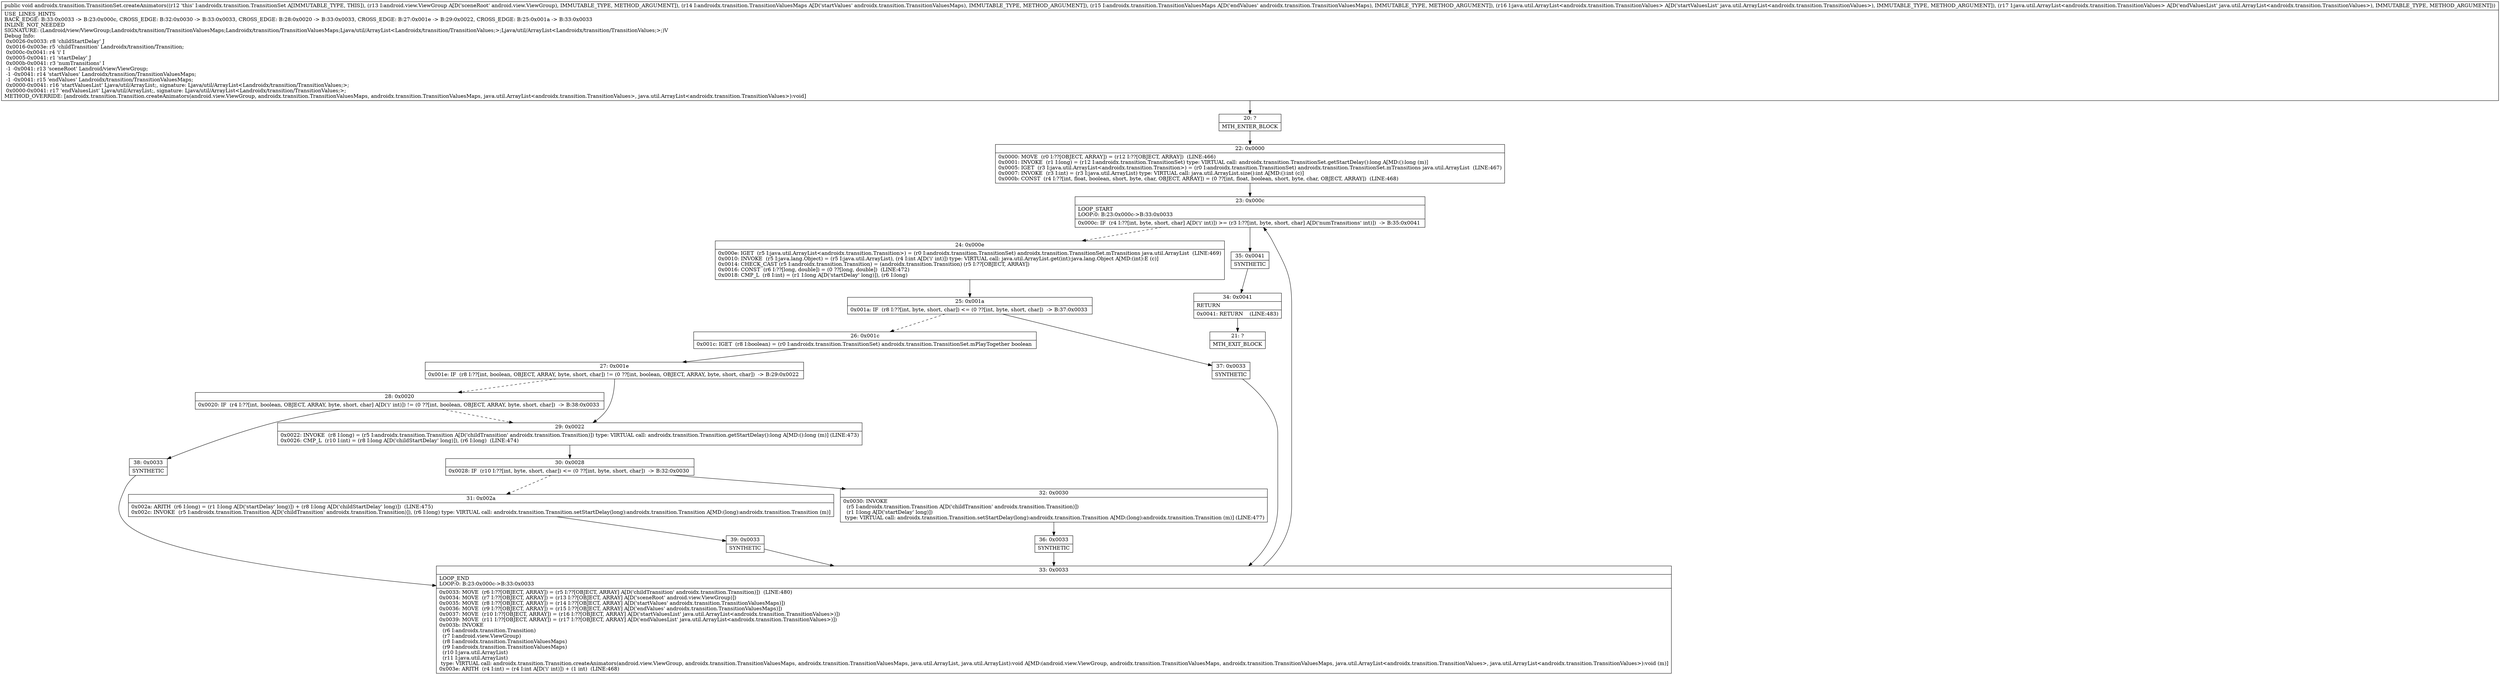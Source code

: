 digraph "CFG forandroidx.transition.TransitionSet.createAnimators(Landroid\/view\/ViewGroup;Landroidx\/transition\/TransitionValuesMaps;Landroidx\/transition\/TransitionValuesMaps;Ljava\/util\/ArrayList;Ljava\/util\/ArrayList;)V" {
Node_20 [shape=record,label="{20\:\ ?|MTH_ENTER_BLOCK\l}"];
Node_22 [shape=record,label="{22\:\ 0x0000|0x0000: MOVE  (r0 I:??[OBJECT, ARRAY]) = (r12 I:??[OBJECT, ARRAY])  (LINE:466)\l0x0001: INVOKE  (r1 I:long) = (r12 I:androidx.transition.TransitionSet) type: VIRTUAL call: androidx.transition.TransitionSet.getStartDelay():long A[MD:():long (m)]\l0x0005: IGET  (r3 I:java.util.ArrayList\<androidx.transition.Transition\>) = (r0 I:androidx.transition.TransitionSet) androidx.transition.TransitionSet.mTransitions java.util.ArrayList  (LINE:467)\l0x0007: INVOKE  (r3 I:int) = (r3 I:java.util.ArrayList) type: VIRTUAL call: java.util.ArrayList.size():int A[MD:():int (c)]\l0x000b: CONST  (r4 I:??[int, float, boolean, short, byte, char, OBJECT, ARRAY]) = (0 ??[int, float, boolean, short, byte, char, OBJECT, ARRAY])  (LINE:468)\l}"];
Node_23 [shape=record,label="{23\:\ 0x000c|LOOP_START\lLOOP:0: B:23:0x000c\-\>B:33:0x0033\l|0x000c: IF  (r4 I:??[int, byte, short, char] A[D('i' int)]) \>= (r3 I:??[int, byte, short, char] A[D('numTransitions' int)])  \-\> B:35:0x0041 \l}"];
Node_24 [shape=record,label="{24\:\ 0x000e|0x000e: IGET  (r5 I:java.util.ArrayList\<androidx.transition.Transition\>) = (r0 I:androidx.transition.TransitionSet) androidx.transition.TransitionSet.mTransitions java.util.ArrayList  (LINE:469)\l0x0010: INVOKE  (r5 I:java.lang.Object) = (r5 I:java.util.ArrayList), (r4 I:int A[D('i' int)]) type: VIRTUAL call: java.util.ArrayList.get(int):java.lang.Object A[MD:(int):E (c)]\l0x0014: CHECK_CAST (r5 I:androidx.transition.Transition) = (androidx.transition.Transition) (r5 I:??[OBJECT, ARRAY]) \l0x0016: CONST  (r6 I:??[long, double]) = (0 ??[long, double])  (LINE:472)\l0x0018: CMP_L  (r8 I:int) = (r1 I:long A[D('startDelay' long)]), (r6 I:long) \l}"];
Node_25 [shape=record,label="{25\:\ 0x001a|0x001a: IF  (r8 I:??[int, byte, short, char]) \<= (0 ??[int, byte, short, char])  \-\> B:37:0x0033 \l}"];
Node_26 [shape=record,label="{26\:\ 0x001c|0x001c: IGET  (r8 I:boolean) = (r0 I:androidx.transition.TransitionSet) androidx.transition.TransitionSet.mPlayTogether boolean \l}"];
Node_27 [shape=record,label="{27\:\ 0x001e|0x001e: IF  (r8 I:??[int, boolean, OBJECT, ARRAY, byte, short, char]) != (0 ??[int, boolean, OBJECT, ARRAY, byte, short, char])  \-\> B:29:0x0022 \l}"];
Node_28 [shape=record,label="{28\:\ 0x0020|0x0020: IF  (r4 I:??[int, boolean, OBJECT, ARRAY, byte, short, char] A[D('i' int)]) != (0 ??[int, boolean, OBJECT, ARRAY, byte, short, char])  \-\> B:38:0x0033 \l}"];
Node_38 [shape=record,label="{38\:\ 0x0033|SYNTHETIC\l}"];
Node_33 [shape=record,label="{33\:\ 0x0033|LOOP_END\lLOOP:0: B:23:0x000c\-\>B:33:0x0033\l|0x0033: MOVE  (r6 I:??[OBJECT, ARRAY]) = (r5 I:??[OBJECT, ARRAY] A[D('childTransition' androidx.transition.Transition)])  (LINE:480)\l0x0034: MOVE  (r7 I:??[OBJECT, ARRAY]) = (r13 I:??[OBJECT, ARRAY] A[D('sceneRoot' android.view.ViewGroup)]) \l0x0035: MOVE  (r8 I:??[OBJECT, ARRAY]) = (r14 I:??[OBJECT, ARRAY] A[D('startValues' androidx.transition.TransitionValuesMaps)]) \l0x0036: MOVE  (r9 I:??[OBJECT, ARRAY]) = (r15 I:??[OBJECT, ARRAY] A[D('endValues' androidx.transition.TransitionValuesMaps)]) \l0x0037: MOVE  (r10 I:??[OBJECT, ARRAY]) = (r16 I:??[OBJECT, ARRAY] A[D('startValuesList' java.util.ArrayList\<androidx.transition.TransitionValues\>)]) \l0x0039: MOVE  (r11 I:??[OBJECT, ARRAY]) = (r17 I:??[OBJECT, ARRAY] A[D('endValuesList' java.util.ArrayList\<androidx.transition.TransitionValues\>)]) \l0x003b: INVOKE  \l  (r6 I:androidx.transition.Transition)\l  (r7 I:android.view.ViewGroup)\l  (r8 I:androidx.transition.TransitionValuesMaps)\l  (r9 I:androidx.transition.TransitionValuesMaps)\l  (r10 I:java.util.ArrayList)\l  (r11 I:java.util.ArrayList)\l type: VIRTUAL call: androidx.transition.Transition.createAnimators(android.view.ViewGroup, androidx.transition.TransitionValuesMaps, androidx.transition.TransitionValuesMaps, java.util.ArrayList, java.util.ArrayList):void A[MD:(android.view.ViewGroup, androidx.transition.TransitionValuesMaps, androidx.transition.TransitionValuesMaps, java.util.ArrayList\<androidx.transition.TransitionValues\>, java.util.ArrayList\<androidx.transition.TransitionValues\>):void (m)]\l0x003e: ARITH  (r4 I:int) = (r4 I:int A[D('i' int)]) + (1 int)  (LINE:468)\l}"];
Node_29 [shape=record,label="{29\:\ 0x0022|0x0022: INVOKE  (r8 I:long) = (r5 I:androidx.transition.Transition A[D('childTransition' androidx.transition.Transition)]) type: VIRTUAL call: androidx.transition.Transition.getStartDelay():long A[MD:():long (m)] (LINE:473)\l0x0026: CMP_L  (r10 I:int) = (r8 I:long A[D('childStartDelay' long)]), (r6 I:long)  (LINE:474)\l}"];
Node_30 [shape=record,label="{30\:\ 0x0028|0x0028: IF  (r10 I:??[int, byte, short, char]) \<= (0 ??[int, byte, short, char])  \-\> B:32:0x0030 \l}"];
Node_31 [shape=record,label="{31\:\ 0x002a|0x002a: ARITH  (r6 I:long) = (r1 I:long A[D('startDelay' long)]) + (r8 I:long A[D('childStartDelay' long)])  (LINE:475)\l0x002c: INVOKE  (r5 I:androidx.transition.Transition A[D('childTransition' androidx.transition.Transition)]), (r6 I:long) type: VIRTUAL call: androidx.transition.Transition.setStartDelay(long):androidx.transition.Transition A[MD:(long):androidx.transition.Transition (m)]\l}"];
Node_39 [shape=record,label="{39\:\ 0x0033|SYNTHETIC\l}"];
Node_32 [shape=record,label="{32\:\ 0x0030|0x0030: INVOKE  \l  (r5 I:androidx.transition.Transition A[D('childTransition' androidx.transition.Transition)])\l  (r1 I:long A[D('startDelay' long)])\l type: VIRTUAL call: androidx.transition.Transition.setStartDelay(long):androidx.transition.Transition A[MD:(long):androidx.transition.Transition (m)] (LINE:477)\l}"];
Node_36 [shape=record,label="{36\:\ 0x0033|SYNTHETIC\l}"];
Node_37 [shape=record,label="{37\:\ 0x0033|SYNTHETIC\l}"];
Node_35 [shape=record,label="{35\:\ 0x0041|SYNTHETIC\l}"];
Node_34 [shape=record,label="{34\:\ 0x0041|RETURN\l|0x0041: RETURN    (LINE:483)\l}"];
Node_21 [shape=record,label="{21\:\ ?|MTH_EXIT_BLOCK\l}"];
MethodNode[shape=record,label="{public void androidx.transition.TransitionSet.createAnimators((r12 'this' I:androidx.transition.TransitionSet A[IMMUTABLE_TYPE, THIS]), (r13 I:android.view.ViewGroup A[D('sceneRoot' android.view.ViewGroup), IMMUTABLE_TYPE, METHOD_ARGUMENT]), (r14 I:androidx.transition.TransitionValuesMaps A[D('startValues' androidx.transition.TransitionValuesMaps), IMMUTABLE_TYPE, METHOD_ARGUMENT]), (r15 I:androidx.transition.TransitionValuesMaps A[D('endValues' androidx.transition.TransitionValuesMaps), IMMUTABLE_TYPE, METHOD_ARGUMENT]), (r16 I:java.util.ArrayList\<androidx.transition.TransitionValues\> A[D('startValuesList' java.util.ArrayList\<androidx.transition.TransitionValues\>), IMMUTABLE_TYPE, METHOD_ARGUMENT]), (r17 I:java.util.ArrayList\<androidx.transition.TransitionValues\> A[D('endValuesList' java.util.ArrayList\<androidx.transition.TransitionValues\>), IMMUTABLE_TYPE, METHOD_ARGUMENT]))  | USE_LINES_HINTS\lBACK_EDGE: B:33:0x0033 \-\> B:23:0x000c, CROSS_EDGE: B:32:0x0030 \-\> B:33:0x0033, CROSS_EDGE: B:28:0x0020 \-\> B:33:0x0033, CROSS_EDGE: B:27:0x001e \-\> B:29:0x0022, CROSS_EDGE: B:25:0x001a \-\> B:33:0x0033\lINLINE_NOT_NEEDED\lSIGNATURE: (Landroid\/view\/ViewGroup;Landroidx\/transition\/TransitionValuesMaps;Landroidx\/transition\/TransitionValuesMaps;Ljava\/util\/ArrayList\<Landroidx\/transition\/TransitionValues;\>;Ljava\/util\/ArrayList\<Landroidx\/transition\/TransitionValues;\>;)V\lDebug Info:\l  0x0026\-0x0033: r8 'childStartDelay' J\l  0x0016\-0x003e: r5 'childTransition' Landroidx\/transition\/Transition;\l  0x000c\-0x0041: r4 'i' I\l  0x0005\-0x0041: r1 'startDelay' J\l  0x000b\-0x0041: r3 'numTransitions' I\l  \-1 \-0x0041: r13 'sceneRoot' Landroid\/view\/ViewGroup;\l  \-1 \-0x0041: r14 'startValues' Landroidx\/transition\/TransitionValuesMaps;\l  \-1 \-0x0041: r15 'endValues' Landroidx\/transition\/TransitionValuesMaps;\l  0x0000\-0x0041: r16 'startValuesList' Ljava\/util\/ArrayList;, signature: Ljava\/util\/ArrayList\<Landroidx\/transition\/TransitionValues;\>;\l  0x0000\-0x0041: r17 'endValuesList' Ljava\/util\/ArrayList;, signature: Ljava\/util\/ArrayList\<Landroidx\/transition\/TransitionValues;\>;\lMETHOD_OVERRIDE: [androidx.transition.Transition.createAnimators(android.view.ViewGroup, androidx.transition.TransitionValuesMaps, androidx.transition.TransitionValuesMaps, java.util.ArrayList\<androidx.transition.TransitionValues\>, java.util.ArrayList\<androidx.transition.TransitionValues\>):void]\l}"];
MethodNode -> Node_20;Node_20 -> Node_22;
Node_22 -> Node_23;
Node_23 -> Node_24[style=dashed];
Node_23 -> Node_35;
Node_24 -> Node_25;
Node_25 -> Node_26[style=dashed];
Node_25 -> Node_37;
Node_26 -> Node_27;
Node_27 -> Node_28[style=dashed];
Node_27 -> Node_29;
Node_28 -> Node_29[style=dashed];
Node_28 -> Node_38;
Node_38 -> Node_33;
Node_33 -> Node_23;
Node_29 -> Node_30;
Node_30 -> Node_31[style=dashed];
Node_30 -> Node_32;
Node_31 -> Node_39;
Node_39 -> Node_33;
Node_32 -> Node_36;
Node_36 -> Node_33;
Node_37 -> Node_33;
Node_35 -> Node_34;
Node_34 -> Node_21;
}

